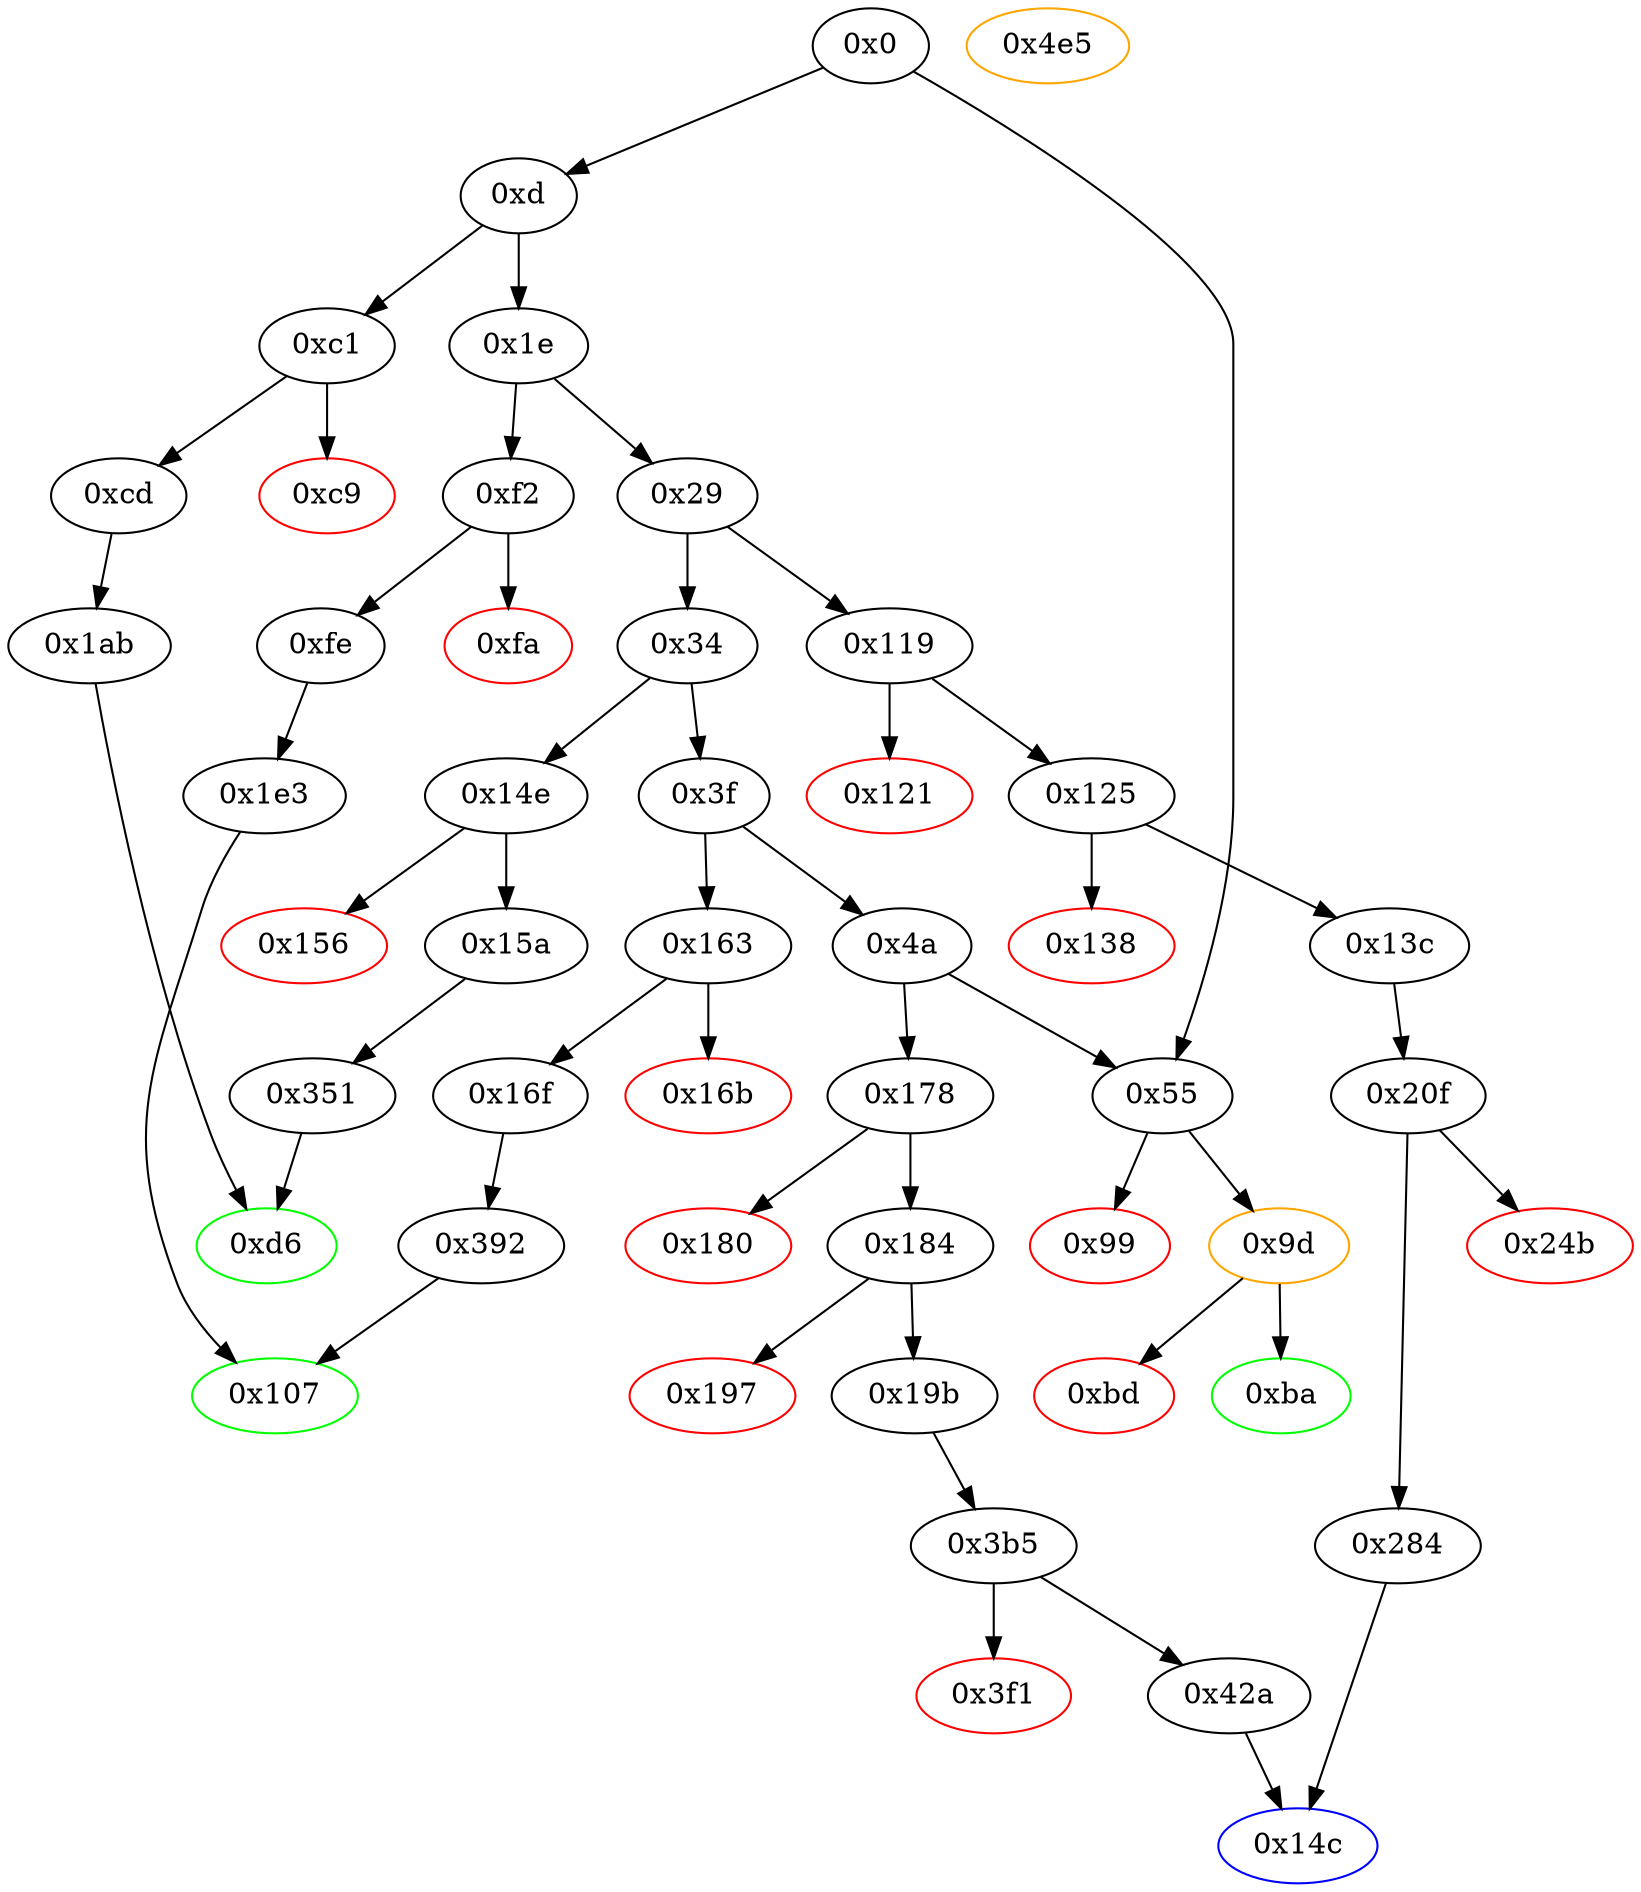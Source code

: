 strict digraph "" {
"0x4a" [fillcolor=white, id="0x4a", style=filled, tooltip="Block 0x4a\n[0x4a:0x54]\n---\nPredecessors: [0x3f]\nSuccessors: [0x55, 0x178]\n---\n0x4a DUP1\n0x4b PUSH4 0xdc58a72b\n0x50 EQ\n0x51 PUSH2 0x178\n0x54 JUMPI\n---\n0x4b: V25 = 0xdc58a72b\n0x50: V26 = EQ 0xdc58a72b V9\n0x51: V27 = 0x178\n0x54: JUMPI 0x178 V26\n---\nEntry stack: [V9]\nStack pops: 1\nStack additions: [S0]\nExit stack: [V9]\n\nDef sites:\nV9: {0xd.0x12}\n"];
"0xba" [color=green, fillcolor=white, id="0xba", style=filled, tooltip="Block 0xba\n[0xba:0xbc]\n---\nPredecessors: [0x9d]\nSuccessors: []\n---\n0xba DUP1\n0xbb DUP4\n0xbc RETURN\n---\n0xbc: RETURN V51 V58\n---\nEntry stack: [V9, V47, V51, V57, V58]\nStack pops: 3\nStack additions: [S2, S1, S0]\nExit stack: [V9, V47, V51, V57, V58]\n\nDef sites:\nV9: {0xd.0x12}\nV47: {0x55.0x93}\nV51: {0x9d.0xa0}\nV57: {0x9d.0xad}\nV58: {0x9d.0xae}\n"];
"0x16b" [color=red, fillcolor=white, id="0x16b", style=filled, tooltip="Block 0x16b\n[0x16b:0x16e]\n---\nPredecessors: [0x163]\nSuccessors: []\n---\n0x16b PUSH1 0x0\n0x16d DUP1\n0x16e REVERT\n---\n0x16b: V122 = 0x0\n0x16e: REVERT 0x0 0x0\n---\nEntry stack: [V9, V119]\nStack pops: 0\nStack additions: []\nExit stack: [V9, V119]\n\nDef sites:\nV9: {0xd.0x12}\nV119: {0x163.0x164}\n"];
"0x178" [fillcolor=white, id="0x178", style=filled, tooltip="Block 0x178\n[0x178:0x17f]\n---\nPredecessors: [0x4a]\nSuccessors: [0x180, 0x184]\n---\n0x178 JUMPDEST\n0x179 CALLVALUE\n0x17a DUP1\n0x17b ISZERO\n0x17c PUSH2 0x184\n0x17f JUMPI\n---\n0x178: JUMPDEST \n0x179: V125 = CALLVALUE\n0x17b: V126 = ISZERO V125\n0x17c: V127 = 0x184\n0x17f: JUMPI 0x184 V126\n---\nEntry stack: [V9]\nStack pops: 0\nStack additions: [V125]\nExit stack: [V9, V125]\n\nDef sites:\nV9: {0xd.0x12}\n"];
"0xbd" [color=red, fillcolor=white, id="0xbd", style=filled, tooltip="Block 0xbd\n[0xbd:0xc0]\n---\nPredecessors: [0x9d]\nSuccessors: []\n---\n0xbd JUMPDEST\n0xbe DUP1\n0xbf DUP4\n0xc0 REVERT\n---\n0xbd: JUMPDEST \n0xc0: REVERT V51 V58\n---\nEntry stack: [V9, V47, V51, V57, V58]\nStack pops: 3\nStack additions: [S2, S1, S0]\nExit stack: [V9, V47, V51, V57, V58]\n\nDef sites:\nV9: {0xd.0x12}\nV47: {0x55.0x93}\nV51: {0x9d.0xa0}\nV57: {0x9d.0xad}\nV58: {0x9d.0xae}\n"];
"0x138" [color=red, fillcolor=white, id="0x138", style=filled, tooltip="Block 0x138\n[0x138:0x13b]\n---\nPredecessors: [0x125]\nSuccessors: []\n---\n0x138 PUSH1 0x0\n0x13a DUP1\n0x13b REVERT\n---\n0x138: V104 = 0x0\n0x13b: REVERT 0x0 0x0\n---\nEntry stack: [V9, 0x14c, 0x4, V99]\nStack pops: 0\nStack additions: []\nExit stack: [V9, 0x14c, 0x4, V99]\n\nDef sites:\nV9: {0xd.0x12}\n0x14c: {0x125.0x127}\n0x4: {0x125.0x12a}\nV99: {0x125.0x12e}\n"];
"0x34" [fillcolor=white, id="0x34", style=filled, tooltip="Block 0x34\n[0x34:0x3e]\n---\nPredecessors: [0x29]\nSuccessors: [0x3f, 0x14e]\n---\n0x34 DUP1\n0x35 PUSH4 0x5c60da1b\n0x3a EQ\n0x3b PUSH2 0x14e\n0x3e JUMPI\n---\n0x35: V19 = 0x5c60da1b\n0x3a: V20 = EQ 0x5c60da1b V9\n0x3b: V21 = 0x14e\n0x3e: JUMPI 0x14e V20\n---\nEntry stack: [V9]\nStack pops: 1\nStack additions: [S0]\nExit stack: [V9]\n\nDef sites:\nV9: {0xd.0x12}\n"];
"0x99" [color=red, fillcolor=white, id="0x99", style=filled, tooltip="Block 0x99\n[0x99:0x9c]\n---\nPredecessors: [0x55]\nSuccessors: []\n---\n0x99 PUSH1 0x0\n0x9b DUP1\n0x9c REVERT\n---\n0x99: V49 = 0x0\n0x9c: REVERT 0x0 0x0\n---\nEntry stack: [V9, V47]\nStack pops: 0\nStack additions: []\nExit stack: [V9, V47]\n\nDef sites:\nV9: {0xd.0x12}\nV47: {0x55.0x93}\n"];
"0x119" [fillcolor=white, id="0x119", style=filled, tooltip="Block 0x119\n[0x119:0x120]\n---\nPredecessors: [0x29]\nSuccessors: [0x121, 0x125]\n---\n0x119 JUMPDEST\n0x11a CALLVALUE\n0x11b DUP1\n0x11c ISZERO\n0x11d PUSH2 0x125\n0x120 JUMPI\n---\n0x119: JUMPDEST \n0x11a: V92 = CALLVALUE\n0x11c: V93 = ISZERO V92\n0x11d: V94 = 0x125\n0x120: JUMPI 0x125 V93\n---\nEntry stack: [V9]\nStack pops: 0\nStack additions: [V92]\nExit stack: [V9, V92]\n\nDef sites:\nV9: {0xd.0x12}\n"];
"0xc9" [color=red, fillcolor=white, id="0xc9", style=filled, tooltip="Block 0xc9\n[0xc9:0xcc]\n---\nPredecessors: [0xc1]\nSuccessors: []\n---\n0xc9 PUSH1 0x0\n0xcb DUP1\n0xcc REVERT\n---\n0xc9: V65 = 0x0\n0xcc: REVERT 0x0 0x0\n---\nEntry stack: [V9, V62]\nStack pops: 0\nStack additions: []\nExit stack: [V9, V62]\n\nDef sites:\nV9: {0xd.0x12}\nV62: {0xc1.0xc2}\n"];
"0x13c" [fillcolor=white, id="0x13c", style=filled, tooltip="Block 0x13c\n[0x13c:0x14b]\n---\nPredecessors: [0x125]\nSuccessors: [0x20f]\n---\n0x13c JUMPDEST\n0x13d POP\n0x13e CALLDATALOAD\n0x13f PUSH1 0x1\n0x141 PUSH1 0x1\n0x143 PUSH1 0xa0\n0x145 SHL\n0x146 SUB\n0x147 AND\n0x148 PUSH2 0x20f\n0x14b JUMP\n---\n0x13c: JUMPDEST \n0x13e: V105 = CALLDATALOAD 0x4\n0x13f: V106 = 0x1\n0x141: V107 = 0x1\n0x143: V108 = 0xa0\n0x145: V109 = SHL 0xa0 0x1\n0x146: V110 = SUB 0x10000000000000000000000000000000000000000 0x1\n0x147: V111 = AND 0xffffffffffffffffffffffffffffffffffffffff V105\n0x148: V112 = 0x20f\n0x14b: JUMP 0x20f\n---\nEntry stack: [V9, 0x14c, 0x4, V99]\nStack pops: 2\nStack additions: [V111]\nExit stack: [V9, 0x14c, V111]\n\nDef sites:\nV9: {0xd.0x12}\n0x14c: {0x125.0x127}\n0x4: {0x125.0x12a}\nV99: {0x125.0x12e}\n"];
"0x163" [fillcolor=white, id="0x163", style=filled, tooltip="Block 0x163\n[0x163:0x16a]\n---\nPredecessors: [0x3f]\nSuccessors: [0x16b, 0x16f]\n---\n0x163 JUMPDEST\n0x164 CALLVALUE\n0x165 DUP1\n0x166 ISZERO\n0x167 PUSH2 0x16f\n0x16a JUMPI\n---\n0x163: JUMPDEST \n0x164: V119 = CALLVALUE\n0x166: V120 = ISZERO V119\n0x167: V121 = 0x16f\n0x16a: JUMPI 0x16f V120\n---\nEntry stack: [V9]\nStack pops: 0\nStack additions: [V119]\nExit stack: [V9, V119]\n\nDef sites:\nV9: {0xd.0x12}\n"];
"0x16f" [fillcolor=white, id="0x16f", style=filled, tooltip="Block 0x16f\n[0x16f:0x177]\n---\nPredecessors: [0x163]\nSuccessors: [0x392]\n---\n0x16f JUMPDEST\n0x170 POP\n0x171 PUSH2 0x107\n0x174 PUSH2 0x392\n0x177 JUMP\n---\n0x16f: JUMPDEST \n0x171: V123 = 0x107\n0x174: V124 = 0x392\n0x177: JUMP 0x392\n---\nEntry stack: [V9, V119]\nStack pops: 1\nStack additions: [0x107]\nExit stack: [V9, 0x107]\n\nDef sites:\nV9: {0xd.0x12}\nV119: {0x163.0x164}\n"];
"0x197" [color=red, fillcolor=white, id="0x197", style=filled, tooltip="Block 0x197\n[0x197:0x19a]\n---\nPredecessors: [0x184]\nSuccessors: []\n---\n0x197 PUSH1 0x0\n0x199 DUP1\n0x19a REVERT\n---\n0x197: V137 = 0x0\n0x19a: REVERT 0x0 0x0\n---\nEntry stack: [V9, 0x14c, 0x4, V132]\nStack pops: 0\nStack additions: []\nExit stack: [V9, 0x14c, 0x4, V132]\n\nDef sites:\nV9: {0xd.0x12}\n0x14c: {0x184.0x186}\n0x4: {0x184.0x189}\nV132: {0x184.0x18d}\n"];
"0x4e5" [color=orange, fillcolor=white, id="0x4e5", style=filled, tooltip="Block 0x4e5\n[0x4e5:0x519]\n---\nPredecessors: []\nSuccessors: []\n---\n0x4e5 INVALID\n0x4e6 LOG2\n0x4e7 PUSH6 0x627a7a723158\n0x4ee SHA3\n0x4ef SWAP5\n0x4f0 MISSING 0xb2\n0x4f1 DIFFICULTY\n0x4f2 MISSING 0xf5\n0x4f3 MISSING 0xb1\n0x4f4 MISSING 0xdb\n0x4f5 CREATE\n0x4f6 MISSING 0x4b\n0x4f7 MISSING 0x2b\n0x4f8 SWAP5\n0x4f9 MISSING 0xbd\n0x4fa MISSING 0xe8\n0x4fb SELFDESTRUCT\n0x4fc STATICCALL\n0x4fd SWAP10\n0x4fe PUSH4 0x7d2dfbe0\n0x503 SGT\n0x504 MISSING 0xd5\n0x505 MISSING 0xaa\n0x506 MSIZE\n0x507 MISSING 0xb6\n0x508 BLOCKHASH\n0x509 MISSING 0xbf\n0x50a MISSING 0xb6\n0x50b CALLCODE\n0x50c SWAP7\n0x50d GT\n0x50e MISSING 0xe0\n0x50f PUSH5 0x736f6c6343\n0x515 STOP\n0x516 SDIV\n0x517 SIGNEXTEND\n0x518 STOP\n0x519 ORIGIN\n---\n0x4e5: INVALID \n0x4e6: LOG S0 S1 S2 S3\n0x4e7: V400 = 0x627a7a723158\n0x4ee: V401 = SHA3 0x627a7a723158 S4\n0x4f0: MISSING 0xb2\n0x4f1: V402 = DIFFICULTY\n0x4f2: MISSING 0xf5\n0x4f3: MISSING 0xb1\n0x4f4: MISSING 0xdb\n0x4f5: V403 = CREATE S0 S1 S2\n0x4f6: MISSING 0x4b\n0x4f7: MISSING 0x2b\n0x4f9: MISSING 0xbd\n0x4fa: MISSING 0xe8\n0x4fb: SELFDESTRUCT S0\n0x4fc: V404 = STATICCALL S0 S1 S2 S3 S4 S5\n0x4fe: V405 = 0x7d2dfbe0\n0x503: V406 = SGT 0x7d2dfbe0 S15\n0x504: MISSING 0xd5\n0x505: MISSING 0xaa\n0x506: V407 = MSIZE\n0x507: MISSING 0xb6\n0x508: V408 = BLOCKHASH S0\n0x509: MISSING 0xbf\n0x50a: MISSING 0xb6\n0x50b: V409 = CALLCODE S0 S1 S2 S3 S4 S5 S6\n0x50d: V410 = GT S13 S7\n0x50e: MISSING 0xe0\n0x50f: V411 = 0x736f6c6343\n0x515: STOP \n0x516: V412 = SDIV S0 S1\n0x517: V413 = SIGNEXTEND V412 S2\n0x518: STOP \n0x519: V414 = ORIGIN\n---\nEntry stack: []\nStack pops: 0\nStack additions: [S9, S5, S6, S7, S8, V401, V402, V403, S5, S1, S2, S3, S4, S0, V406, S6, S7, S8, S9, S10, S11, S12, S13, S14, V404, V407, V408, V410, S8, S9, S10, S11, S12, V409, 0x736f6c6343, V413, V414]\nExit stack: []\n\nDef sites:\n"];
"0x351" [fillcolor=white, id="0x351", style=filled, tooltip="Block 0x351\n[0x351:0x391]\n---\nPredecessors: [0x15a]\nSuccessors: [0xd6]\n---\n0x351 JUMPDEST\n0x352 PUSH1 0x40\n0x354 DUP1\n0x355 MLOAD\n0x356 PUSH20 0x383937bc3c96b4b6b83632b6b2b73a30ba34b7b7\n0x36b PUSH1 0x61\n0x36d SHL\n0x36e DUP2\n0x36f MSTORE\n0x370 DUP2\n0x371 MLOAD\n0x372 SWAP1\n0x373 DUP2\n0x374 SWAP1\n0x375 SUB\n0x376 PUSH1 0x14\n0x378 ADD\n0x379 SWAP1\n0x37a SHA3\n0x37b PUSH1 0x0\n0x37d SWAP1\n0x37e DUP2\n0x37f MSTORE\n0x380 PUSH1 0x20\n0x382 DUP2\n0x383 SWAP1\n0x384 MSTORE\n0x385 SHA3\n0x386 SLOAD\n0x387 PUSH1 0x1\n0x389 PUSH1 0x1\n0x38b PUSH1 0xa0\n0x38d SHL\n0x38e SUB\n0x38f AND\n0x390 SWAP1\n0x391 JUMP\n---\n0x351: JUMPDEST \n0x352: V273 = 0x40\n0x355: V274 = M[0x40]\n0x356: V275 = 0x383937bc3c96b4b6b83632b6b2b73a30ba34b7b7\n0x36b: V276 = 0x61\n0x36d: V277 = SHL 0x61 0x383937bc3c96b4b6b83632b6b2b73a30ba34b7b7\n0x36f: M[V274] = 0x70726f78792d696d706c656d656e746174696f6e000000000000000000000000\n0x371: V278 = M[0x40]\n0x375: V279 = SUB V274 V278\n0x376: V280 = 0x14\n0x378: V281 = ADD 0x14 V279\n0x37a: V282 = SHA3 V278 V281\n0x37b: V283 = 0x0\n0x37f: M[0x0] = V282\n0x380: V284 = 0x20\n0x384: M[0x20] = 0x0\n0x385: V285 = SHA3 0x0 0x40\n0x386: V286 = S[V285]\n0x387: V287 = 0x1\n0x389: V288 = 0x1\n0x38b: V289 = 0xa0\n0x38d: V290 = SHL 0xa0 0x1\n0x38e: V291 = SUB 0x10000000000000000000000000000000000000000 0x1\n0x38f: V292 = AND 0xffffffffffffffffffffffffffffffffffffffff V286\n0x391: JUMP 0xd6\n---\nEntry stack: [V9, 0xd6]\nStack pops: 1\nStack additions: [V292]\nExit stack: [V9, V292]\n\nDef sites:\nV9: {0xd.0x12}\n0xd6: {0x15a.0x15c}\n"];
"0x3f" [fillcolor=white, id="0x3f", style=filled, tooltip="Block 0x3f\n[0x3f:0x49]\n---\nPredecessors: [0x34]\nSuccessors: [0x4a, 0x163]\n---\n0x3f DUP1\n0x40 PUSH4 0x963949a3\n0x45 EQ\n0x46 PUSH2 0x163\n0x49 JUMPI\n---\n0x40: V22 = 0x963949a3\n0x45: V23 = EQ 0x963949a3 V9\n0x46: V24 = 0x163\n0x49: JUMPI 0x163 V23\n---\nEntry stack: [V9]\nStack pops: 1\nStack additions: [S0]\nExit stack: [V9]\n\nDef sites:\nV9: {0xd.0x12}\n"];
"0x55" [fillcolor=white, id="0x55", style=filled, tooltip="Block 0x55\n[0x55:0x98]\n---\nPredecessors: [0x0, 0x4a]\nSuccessors: [0x99, 0x9d]\n---\n0x55 JUMPDEST\n0x56 PUSH1 0x40\n0x58 DUP1\n0x59 MLOAD\n0x5a PUSH20 0x383937bc3c96b4b6b83632b6b2b73a30ba34b7b7\n0x6f PUSH1 0x61\n0x71 SHL\n0x72 DUP2\n0x73 MSTORE\n0x74 DUP2\n0x75 MLOAD\n0x76 SWAP1\n0x77 DUP2\n0x78 SWAP1\n0x79 SUB\n0x7a PUSH1 0x14\n0x7c ADD\n0x7d SWAP1\n0x7e SHA3\n0x7f PUSH1 0x0\n0x81 SWAP1\n0x82 DUP2\n0x83 MSTORE\n0x84 PUSH1 0x20\n0x86 DUP2\n0x87 SWAP1\n0x88 MSTORE\n0x89 SHA3\n0x8a SLOAD\n0x8b PUSH1 0x1\n0x8d PUSH1 0x1\n0x8f PUSH1 0xa0\n0x91 SHL\n0x92 SUB\n0x93 AND\n0x94 DUP1\n0x95 PUSH2 0x9d\n0x98 JUMPI\n---\n0x55: JUMPDEST \n0x56: V28 = 0x40\n0x59: V29 = M[0x40]\n0x5a: V30 = 0x383937bc3c96b4b6b83632b6b2b73a30ba34b7b7\n0x6f: V31 = 0x61\n0x71: V32 = SHL 0x61 0x383937bc3c96b4b6b83632b6b2b73a30ba34b7b7\n0x73: M[V29] = 0x70726f78792d696d706c656d656e746174696f6e000000000000000000000000\n0x75: V33 = M[0x40]\n0x79: V34 = SUB V29 V33\n0x7a: V35 = 0x14\n0x7c: V36 = ADD 0x14 V34\n0x7e: V37 = SHA3 V33 V36\n0x7f: V38 = 0x0\n0x83: M[0x0] = V37\n0x84: V39 = 0x20\n0x88: M[0x20] = 0x0\n0x89: V40 = SHA3 0x0 0x40\n0x8a: V41 = S[V40]\n0x8b: V42 = 0x1\n0x8d: V43 = 0x1\n0x8f: V44 = 0xa0\n0x91: V45 = SHL 0xa0 0x1\n0x92: V46 = SUB 0x10000000000000000000000000000000000000000 0x1\n0x93: V47 = AND 0xffffffffffffffffffffffffffffffffffffffff V41\n0x95: V48 = 0x9d\n0x98: JUMPI 0x9d V47\n---\nEntry stack: [V9]\nStack pops: 0\nStack additions: [V47]\nExit stack: [V9, V47]\n\nDef sites:\nV9: {0xd.0x12}\n"];
"0xd" [fillcolor=white, id="0xd", style=filled, tooltip="Block 0xd\n[0xd:0x1d]\n---\nPredecessors: [0x0]\nSuccessors: [0x1e, 0xc1]\n---\n0xd PUSH1 0x0\n0xf CALLDATALOAD\n0x10 PUSH1 0xe0\n0x12 SHR\n0x13 DUP1\n0x14 PUSH4 0x25313a2\n0x19 EQ\n0x1a PUSH2 0xc1\n0x1d JUMPI\n---\n0xd: V6 = 0x0\n0xf: V7 = CALLDATALOAD 0x0\n0x10: V8 = 0xe0\n0x12: V9 = SHR 0xe0 V7\n0x14: V10 = 0x25313a2\n0x19: V11 = EQ 0x25313a2 V9\n0x1a: V12 = 0xc1\n0x1d: JUMPI 0xc1 V11\n---\nEntry stack: []\nStack pops: 0\nStack additions: [V9]\nExit stack: [V9]\n\nDef sites:\n"];
"0x3f1" [color=red, fillcolor=white, id="0x3f1", style=filled, tooltip="Block 0x3f1\n[0x3f1:0x429]\n---\nPredecessors: [0x3b5]\nSuccessors: []\n---\n0x3f1 PUSH1 0x40\n0x3f3 DUP1\n0x3f4 MLOAD\n0x3f5 PUSH3 0x461bcd\n0x3f9 PUSH1 0xe5\n0x3fb SHL\n0x3fc DUP2\n0x3fd MSTORE\n0x3fe PUSH1 0x20\n0x400 PUSH1 0x4\n0x402 DUP3\n0x403 ADD\n0x404 MSTORE\n0x405 PUSH1 0xa\n0x407 PUSH1 0x24\n0x409 DUP3\n0x40a ADD\n0x40b MSTORE\n0x40c PUSH10 0x37b7363c9037bbb732b9\n0x417 PUSH1 0xb1\n0x419 SHL\n0x41a PUSH1 0x44\n0x41c DUP3\n0x41d ADD\n0x41e MSTORE\n0x41f SWAP1\n0x420 MLOAD\n0x421 SWAP1\n0x422 DUP2\n0x423 SWAP1\n0x424 SUB\n0x425 PUSH1 0x64\n0x427 ADD\n0x428 SWAP1\n0x429 REVERT\n---\n0x3f1: V326 = 0x40\n0x3f4: V327 = M[0x40]\n0x3f5: V328 = 0x461bcd\n0x3f9: V329 = 0xe5\n0x3fb: V330 = SHL 0xe5 0x461bcd\n0x3fd: M[V327] = 0x8c379a000000000000000000000000000000000000000000000000000000000\n0x3fe: V331 = 0x20\n0x400: V332 = 0x4\n0x403: V333 = ADD V327 0x4\n0x404: M[V333] = 0x20\n0x405: V334 = 0xa\n0x407: V335 = 0x24\n0x40a: V336 = ADD V327 0x24\n0x40b: M[V336] = 0xa\n0x40c: V337 = 0x37b7363c9037bbb732b9\n0x417: V338 = 0xb1\n0x419: V339 = SHL 0xb1 0x37b7363c9037bbb732b9\n0x41a: V340 = 0x44\n0x41d: V341 = ADD V327 0x44\n0x41e: M[V341] = 0x6f6e6c79206f776e657200000000000000000000000000000000000000000000\n0x420: V342 = M[0x40]\n0x424: V343 = SUB V327 V342\n0x425: V344 = 0x64\n0x427: V345 = ADD 0x64 V343\n0x429: REVERT V342 V345\n---\nEntry stack: [V9, 0x14c, V144]\nStack pops: 0\nStack additions: []\nExit stack: [V9, 0x14c, V144]\n\nDef sites:\nV9: {0xd.0x12}\n0x14c: {0x184.0x186}\nV144: {0x19b.0x1a6}\n"];
"0x29" [fillcolor=white, id="0x29", style=filled, tooltip="Block 0x29\n[0x29:0x33]\n---\nPredecessors: [0x1e]\nSuccessors: [0x34, 0x119]\n---\n0x29 DUP1\n0x2a PUSH4 0x2dad6829\n0x2f EQ\n0x30 PUSH2 0x119\n0x33 JUMPI\n---\n0x2a: V16 = 0x2dad6829\n0x2f: V17 = EQ 0x2dad6829 V9\n0x30: V18 = 0x119\n0x33: JUMPI 0x119 V17\n---\nEntry stack: [V9]\nStack pops: 1\nStack additions: [S0]\nExit stack: [V9]\n\nDef sites:\nV9: {0xd.0x12}\n"];
"0x9d" [color=orange, fillcolor=white, id="0x9d", style=filled, tooltip="Block 0x9d\n[0x9d:0xb9]\n---\nPredecessors: [0x55]\nSuccessors: [0xba, 0xbd]\n---\n0x9d JUMPDEST\n0x9e PUSH1 0x40\n0xa0 MLOAD\n0xa1 CALLDATASIZE\n0xa2 PUSH1 0x0\n0xa4 DUP3\n0xa5 CALLDATACOPY\n0xa6 PUSH1 0x0\n0xa8 DUP1\n0xa9 CALLDATASIZE\n0xaa DUP4\n0xab DUP6\n0xac GAS\n0xad DELEGATECALL\n0xae RETURNDATASIZE\n0xaf DUP1\n0xb0 PUSH1 0x0\n0xb2 DUP5\n0xb3 RETURNDATACOPY\n0xb4 DUP2\n0xb5 ISZERO\n0xb6 PUSH2 0xbd\n0xb9 JUMPI\n---\n0x9d: JUMPDEST \n0x9e: V50 = 0x40\n0xa0: V51 = M[0x40]\n0xa1: V52 = CALLDATASIZE\n0xa2: V53 = 0x0\n0xa5: CALLDATACOPY V51 0x0 V52\n0xa6: V54 = 0x0\n0xa9: V55 = CALLDATASIZE\n0xac: V56 = GAS\n0xad: V57 = DELEGATECALL V56 V47 V51 V55 0x0 0x0\n0xae: V58 = RETURNDATASIZE\n0xb0: V59 = 0x0\n0xb3: RETURNDATACOPY V51 0x0 V58\n0xb5: V60 = ISZERO V57\n0xb6: V61 = 0xbd\n0xb9: JUMPI 0xbd V60\n---\nEntry stack: [V9, V47]\nStack pops: 1\nStack additions: [S0, V51, V57, V58]\nExit stack: [V9, V47, V51, V57, V58]\n\nDef sites:\nV9: {0xd.0x12}\nV47: {0x55.0x93}\n"];
"0x24b" [color=red, fillcolor=white, id="0x24b", style=filled, tooltip="Block 0x24b\n[0x24b:0x283]\n---\nPredecessors: [0x20f]\nSuccessors: []\n---\n0x24b PUSH1 0x40\n0x24d DUP1\n0x24e MLOAD\n0x24f PUSH3 0x461bcd\n0x253 PUSH1 0xe5\n0x255 SHL\n0x256 DUP2\n0x257 MSTORE\n0x258 PUSH1 0x20\n0x25a PUSH1 0x4\n0x25c DUP3\n0x25d ADD\n0x25e MSTORE\n0x25f PUSH1 0xa\n0x261 PUSH1 0x24\n0x263 DUP3\n0x264 ADD\n0x265 MSTORE\n0x266 PUSH10 0x37b7363c9037bbb732b9\n0x271 PUSH1 0xb1\n0x273 SHL\n0x274 PUSH1 0x44\n0x276 DUP3\n0x277 ADD\n0x278 MSTORE\n0x279 SWAP1\n0x27a MLOAD\n0x27b SWAP1\n0x27c DUP2\n0x27d SWAP1\n0x27e SUB\n0x27f PUSH1 0x64\n0x281 ADD\n0x282 SWAP1\n0x283 REVERT\n---\n0x24b: V199 = 0x40\n0x24e: V200 = M[0x40]\n0x24f: V201 = 0x461bcd\n0x253: V202 = 0xe5\n0x255: V203 = SHL 0xe5 0x461bcd\n0x257: M[V200] = 0x8c379a000000000000000000000000000000000000000000000000000000000\n0x258: V204 = 0x20\n0x25a: V205 = 0x4\n0x25d: V206 = ADD V200 0x4\n0x25e: M[V206] = 0x20\n0x25f: V207 = 0xa\n0x261: V208 = 0x24\n0x264: V209 = ADD V200 0x24\n0x265: M[V209] = 0xa\n0x266: V210 = 0x37b7363c9037bbb732b9\n0x271: V211 = 0xb1\n0x273: V212 = SHL 0xb1 0x37b7363c9037bbb732b9\n0x274: V213 = 0x44\n0x277: V214 = ADD V200 0x44\n0x278: M[V214] = 0x6f6e6c79206f776e657200000000000000000000000000000000000000000000\n0x27a: V215 = M[0x40]\n0x27e: V216 = SUB V200 V215\n0x27f: V217 = 0x64\n0x281: V218 = ADD 0x64 V216\n0x283: REVERT V215 V218\n---\nEntry stack: [V9, 0x14c, V111]\nStack pops: 0\nStack additions: []\nExit stack: [V9, 0x14c, V111]\n\nDef sites:\nV9: {0xd.0x12}\n0x14c: {0x125.0x127}\nV111: {0x13c.0x147}\n"];
"0x1e" [fillcolor=white, id="0x1e", style=filled, tooltip="Block 0x1e\n[0x1e:0x28]\n---\nPredecessors: [0xd]\nSuccessors: [0x29, 0xf2]\n---\n0x1e DUP1\n0x1f PUSH4 0x86fc0c7\n0x24 EQ\n0x25 PUSH2 0xf2\n0x28 JUMPI\n---\n0x1f: V13 = 0x86fc0c7\n0x24: V14 = EQ 0x86fc0c7 V9\n0x25: V15 = 0xf2\n0x28: JUMPI 0xf2 V14\n---\nEntry stack: [V9]\nStack pops: 1\nStack additions: [S0]\nExit stack: [V9]\n\nDef sites:\nV9: {0xd.0x12}\n"];
"0x42a" [fillcolor=white, id="0x42a", style=filled, tooltip="Block 0x42a\n[0x42a:0x4e4]\n---\nPredecessors: [0x3b5]\nSuccessors: [0x14c]\n---\n0x42a JUMPDEST\n0x42b PUSH1 0x40\n0x42d DUP1\n0x42e MLOAD\n0x42f PUSH11 0x383937bc3c96b7bbb732b9\n0x43b PUSH1 0xa9\n0x43d SHL\n0x43e DUP2\n0x43f MSTORE\n0x440 DUP2\n0x441 MLOAD\n0x442 SWAP1\n0x443 DUP2\n0x444 SWAP1\n0x445 SUB\n0x446 PUSH1 0xb\n0x448 ADD\n0x449 DUP2\n0x44a SHA3\n0x44b PUSH1 0x0\n0x44d SWAP1\n0x44e DUP2\n0x44f MSTORE\n0x450 PUSH1 0x20\n0x452 DUP2\n0x453 DUP2\n0x454 MSTORE\n0x455 SWAP1\n0x456 DUP4\n0x457 SWAP1\n0x458 SHA3\n0x459 SLOAD\n0x45a PUSH1 0x1\n0x45c PUSH1 0x1\n0x45e PUSH1 0xa0\n0x460 SHL\n0x461 SUB\n0x462 SWAP1\n0x463 DUP2\n0x464 AND\n0x465 DUP4\n0x466 MSTORE\n0x467 DUP5\n0x468 AND\n0x469 SWAP1\n0x46a DUP3\n0x46b ADD\n0x46c MSTORE\n0x46d DUP2\n0x46e MLOAD\n0x46f PUSH32 0xa2334936acd72d33d58f49f4f8f5fcc7b2d94cab47a95257d2035a5487b940b9\n0x490 SWAP3\n0x491 SWAP2\n0x492 DUP2\n0x493 SWAP1\n0x494 SUB\n0x495 SWAP1\n0x496 SWAP2\n0x497 ADD\n0x498 SWAP1\n0x499 LOG1\n0x49a PUSH1 0x40\n0x49c DUP1\n0x49d MLOAD\n0x49e PUSH11 0x383937bc3c96b7bbb732b9\n0x4aa PUSH1 0xa9\n0x4ac SHL\n0x4ad DUP2\n0x4ae MSTORE\n0x4af DUP2\n0x4b0 MLOAD\n0x4b1 SWAP1\n0x4b2 DUP2\n0x4b3 SWAP1\n0x4b4 SUB\n0x4b5 PUSH1 0xb\n0x4b7 ADD\n0x4b8 SWAP1\n0x4b9 SHA3\n0x4ba PUSH1 0x0\n0x4bc SWAP1\n0x4bd DUP2\n0x4be MSTORE\n0x4bf PUSH1 0x20\n0x4c1 DUP2\n0x4c2 SWAP1\n0x4c3 MSTORE\n0x4c4 SHA3\n0x4c5 DUP1\n0x4c6 SLOAD\n0x4c7 PUSH1 0x1\n0x4c9 PUSH1 0x1\n0x4cb PUSH1 0xa0\n0x4cd SHL\n0x4ce SUB\n0x4cf SWAP1\n0x4d0 SWAP3\n0x4d1 AND\n0x4d2 PUSH1 0x1\n0x4d4 PUSH1 0x1\n0x4d6 PUSH1 0xa0\n0x4d8 SHL\n0x4d9 SUB\n0x4da NOT\n0x4db SWAP1\n0x4dc SWAP3\n0x4dd AND\n0x4de SWAP2\n0x4df SWAP1\n0x4e0 SWAP2\n0x4e1 OR\n0x4e2 SWAP1\n0x4e3 SSTORE\n0x4e4 JUMP\n---\n0x42a: JUMPDEST \n0x42b: V346 = 0x40\n0x42e: V347 = M[0x40]\n0x42f: V348 = 0x383937bc3c96b7bbb732b9\n0x43b: V349 = 0xa9\n0x43d: V350 = SHL 0xa9 0x383937bc3c96b7bbb732b9\n0x43f: M[V347] = 0x70726f78792d6f776e6572000000000000000000000000000000000000000000\n0x441: V351 = M[0x40]\n0x445: V352 = SUB V347 V351\n0x446: V353 = 0xb\n0x448: V354 = ADD 0xb V352\n0x44a: V355 = SHA3 V351 V354\n0x44b: V356 = 0x0\n0x44f: M[0x0] = V355\n0x450: V357 = 0x20\n0x454: M[0x20] = 0x0\n0x458: V358 = SHA3 0x0 0x40\n0x459: V359 = S[V358]\n0x45a: V360 = 0x1\n0x45c: V361 = 0x1\n0x45e: V362 = 0xa0\n0x460: V363 = SHL 0xa0 0x1\n0x461: V364 = SUB 0x10000000000000000000000000000000000000000 0x1\n0x464: V365 = AND 0xffffffffffffffffffffffffffffffffffffffff V359\n0x466: M[V351] = V365\n0x468: V366 = AND V144 0xffffffffffffffffffffffffffffffffffffffff\n0x46b: V367 = ADD V351 0x20\n0x46c: M[V367] = V366\n0x46e: V368 = M[0x40]\n0x46f: V369 = 0xa2334936acd72d33d58f49f4f8f5fcc7b2d94cab47a95257d2035a5487b940b9\n0x494: V370 = SUB V351 V368\n0x497: V371 = ADD 0x40 V370\n0x499: LOG V368 V371 0xa2334936acd72d33d58f49f4f8f5fcc7b2d94cab47a95257d2035a5487b940b9\n0x49a: V372 = 0x40\n0x49d: V373 = M[0x40]\n0x49e: V374 = 0x383937bc3c96b7bbb732b9\n0x4aa: V375 = 0xa9\n0x4ac: V376 = SHL 0xa9 0x383937bc3c96b7bbb732b9\n0x4ae: M[V373] = 0x70726f78792d6f776e6572000000000000000000000000000000000000000000\n0x4b0: V377 = M[0x40]\n0x4b4: V378 = SUB V373 V377\n0x4b5: V379 = 0xb\n0x4b7: V380 = ADD 0xb V378\n0x4b9: V381 = SHA3 V377 V380\n0x4ba: V382 = 0x0\n0x4be: M[0x0] = V381\n0x4bf: V383 = 0x20\n0x4c3: M[0x20] = 0x0\n0x4c4: V384 = SHA3 0x0 0x40\n0x4c6: V385 = S[V384]\n0x4c7: V386 = 0x1\n0x4c9: V387 = 0x1\n0x4cb: V388 = 0xa0\n0x4cd: V389 = SHL 0xa0 0x1\n0x4ce: V390 = SUB 0x10000000000000000000000000000000000000000 0x1\n0x4d1: V391 = AND V144 0xffffffffffffffffffffffffffffffffffffffff\n0x4d2: V392 = 0x1\n0x4d4: V393 = 0x1\n0x4d6: V394 = 0xa0\n0x4d8: V395 = SHL 0xa0 0x1\n0x4d9: V396 = SUB 0x10000000000000000000000000000000000000000 0x1\n0x4da: V397 = NOT 0xffffffffffffffffffffffffffffffffffffffff\n0x4dd: V398 = AND V385 0xffffffffffffffffffffffff0000000000000000000000000000000000000000\n0x4e1: V399 = OR V398 V391\n0x4e3: S[V384] = V399\n0x4e4: JUMP 0x14c\n---\nEntry stack: [V9, 0x14c, V144]\nStack pops: 2\nStack additions: []\nExit stack: [V9]\n\nDef sites:\nV9: {0xd.0x12}\n0x14c: {0x184.0x186}\nV144: {0x19b.0x1a6}\n"];
"0x284" [fillcolor=white, id="0x284", style=filled, tooltip="Block 0x284\n[0x284:0x350]\n---\nPredecessors: [0x20f]\nSuccessors: [0x14c]\n---\n0x284 JUMPDEST\n0x285 PUSH1 0x40\n0x287 DUP1\n0x288 MLOAD\n0x289 PUSH20 0x383937bc3c96b4b6b83632b6b2b73a30ba34b7b7\n0x29e PUSH1 0x61\n0x2a0 SHL\n0x2a1 DUP2\n0x2a2 MSTORE\n0x2a3 DUP2\n0x2a4 MLOAD\n0x2a5 SWAP1\n0x2a6 DUP2\n0x2a7 SWAP1\n0x2a8 SUB\n0x2a9 PUSH1 0x14\n0x2ab ADD\n0x2ac DUP2\n0x2ad SHA3\n0x2ae PUSH1 0x0\n0x2b0 SWAP1\n0x2b1 DUP2\n0x2b2 MSTORE\n0x2b3 PUSH1 0x20\n0x2b5 DUP2\n0x2b6 DUP2\n0x2b7 MSTORE\n0x2b8 SWAP1\n0x2b9 DUP4\n0x2ba SWAP1\n0x2bb SHA3\n0x2bc SLOAD\n0x2bd PUSH1 0x1\n0x2bf PUSH1 0x1\n0x2c1 PUSH1 0xa0\n0x2c3 SHL\n0x2c4 SUB\n0x2c5 SWAP1\n0x2c6 DUP2\n0x2c7 AND\n0x2c8 DUP4\n0x2c9 MSTORE\n0x2ca DUP5\n0x2cb AND\n0x2cc SWAP1\n0x2cd DUP3\n0x2ce ADD\n0x2cf MSTORE\n0x2d0 DUP2\n0x2d1 MLOAD\n0x2d2 PUSH32 0x5d4faae880458b7c846ea51569112327b616c62124db6641a25bdc959a8e7e73\n0x2f3 SWAP3\n0x2f4 SWAP2\n0x2f5 DUP2\n0x2f6 SWAP1\n0x2f7 SUB\n0x2f8 SWAP1\n0x2f9 SWAP2\n0x2fa ADD\n0x2fb SWAP1\n0x2fc LOG1\n0x2fd PUSH1 0x40\n0x2ff DUP1\n0x300 MLOAD\n0x301 PUSH20 0x383937bc3c96b4b6b83632b6b2b73a30ba34b7b7\n0x316 PUSH1 0x61\n0x318 SHL\n0x319 DUP2\n0x31a MSTORE\n0x31b DUP2\n0x31c MLOAD\n0x31d SWAP1\n0x31e DUP2\n0x31f SWAP1\n0x320 SUB\n0x321 PUSH1 0x14\n0x323 ADD\n0x324 SWAP1\n0x325 SHA3\n0x326 PUSH1 0x0\n0x328 SWAP1\n0x329 DUP2\n0x32a MSTORE\n0x32b PUSH1 0x20\n0x32d DUP2\n0x32e SWAP1\n0x32f MSTORE\n0x330 SHA3\n0x331 DUP1\n0x332 SLOAD\n0x333 PUSH1 0x1\n0x335 PUSH1 0x1\n0x337 PUSH1 0xa0\n0x339 SHL\n0x33a SUB\n0x33b SWAP1\n0x33c SWAP3\n0x33d AND\n0x33e PUSH1 0x1\n0x340 PUSH1 0x1\n0x342 PUSH1 0xa0\n0x344 SHL\n0x345 SUB\n0x346 NOT\n0x347 SWAP1\n0x348 SWAP3\n0x349 AND\n0x34a SWAP2\n0x34b SWAP1\n0x34c SWAP2\n0x34d OR\n0x34e SWAP1\n0x34f SSTORE\n0x350 JUMP\n---\n0x284: JUMPDEST \n0x285: V219 = 0x40\n0x288: V220 = M[0x40]\n0x289: V221 = 0x383937bc3c96b4b6b83632b6b2b73a30ba34b7b7\n0x29e: V222 = 0x61\n0x2a0: V223 = SHL 0x61 0x383937bc3c96b4b6b83632b6b2b73a30ba34b7b7\n0x2a2: M[V220] = 0x70726f78792d696d706c656d656e746174696f6e000000000000000000000000\n0x2a4: V224 = M[0x40]\n0x2a8: V225 = SUB V220 V224\n0x2a9: V226 = 0x14\n0x2ab: V227 = ADD 0x14 V225\n0x2ad: V228 = SHA3 V224 V227\n0x2ae: V229 = 0x0\n0x2b2: M[0x0] = V228\n0x2b3: V230 = 0x20\n0x2b7: M[0x20] = 0x0\n0x2bb: V231 = SHA3 0x0 0x40\n0x2bc: V232 = S[V231]\n0x2bd: V233 = 0x1\n0x2bf: V234 = 0x1\n0x2c1: V235 = 0xa0\n0x2c3: V236 = SHL 0xa0 0x1\n0x2c4: V237 = SUB 0x10000000000000000000000000000000000000000 0x1\n0x2c7: V238 = AND 0xffffffffffffffffffffffffffffffffffffffff V232\n0x2c9: M[V224] = V238\n0x2cb: V239 = AND V111 0xffffffffffffffffffffffffffffffffffffffff\n0x2ce: V240 = ADD V224 0x20\n0x2cf: M[V240] = V239\n0x2d1: V241 = M[0x40]\n0x2d2: V242 = 0x5d4faae880458b7c846ea51569112327b616c62124db6641a25bdc959a8e7e73\n0x2f7: V243 = SUB V224 V241\n0x2fa: V244 = ADD 0x40 V243\n0x2fc: LOG V241 V244 0x5d4faae880458b7c846ea51569112327b616c62124db6641a25bdc959a8e7e73\n0x2fd: V245 = 0x40\n0x300: V246 = M[0x40]\n0x301: V247 = 0x383937bc3c96b4b6b83632b6b2b73a30ba34b7b7\n0x316: V248 = 0x61\n0x318: V249 = SHL 0x61 0x383937bc3c96b4b6b83632b6b2b73a30ba34b7b7\n0x31a: M[V246] = 0x70726f78792d696d706c656d656e746174696f6e000000000000000000000000\n0x31c: V250 = M[0x40]\n0x320: V251 = SUB V246 V250\n0x321: V252 = 0x14\n0x323: V253 = ADD 0x14 V251\n0x325: V254 = SHA3 V250 V253\n0x326: V255 = 0x0\n0x32a: M[0x0] = V254\n0x32b: V256 = 0x20\n0x32f: M[0x20] = 0x0\n0x330: V257 = SHA3 0x0 0x40\n0x332: V258 = S[V257]\n0x333: V259 = 0x1\n0x335: V260 = 0x1\n0x337: V261 = 0xa0\n0x339: V262 = SHL 0xa0 0x1\n0x33a: V263 = SUB 0x10000000000000000000000000000000000000000 0x1\n0x33d: V264 = AND V111 0xffffffffffffffffffffffffffffffffffffffff\n0x33e: V265 = 0x1\n0x340: V266 = 0x1\n0x342: V267 = 0xa0\n0x344: V268 = SHL 0xa0 0x1\n0x345: V269 = SUB 0x10000000000000000000000000000000000000000 0x1\n0x346: V270 = NOT 0xffffffffffffffffffffffffffffffffffffffff\n0x349: V271 = AND V258 0xffffffffffffffffffffffff0000000000000000000000000000000000000000\n0x34d: V272 = OR V271 V264\n0x34f: S[V257] = V272\n0x350: JUMP 0x14c\n---\nEntry stack: [V9, 0x14c, V111]\nStack pops: 2\nStack additions: []\nExit stack: [V9]\n\nDef sites:\nV9: {0xd.0x12}\n0x14c: {0x125.0x127}\nV111: {0x13c.0x147}\n"];
"0x20f" [fillcolor=white, id="0x20f", style=filled, tooltip="Block 0x20f\n[0x20f:0x24a]\n---\nPredecessors: [0x13c]\nSuccessors: [0x24b, 0x284]\n---\n0x20f JUMPDEST\n0x210 PUSH1 0x40\n0x212 DUP1\n0x213 MLOAD\n0x214 PUSH11 0x383937bc3c96b7bbb732b9\n0x220 PUSH1 0xa9\n0x222 SHL\n0x223 DUP2\n0x224 MSTORE\n0x225 DUP2\n0x226 MLOAD\n0x227 SWAP1\n0x228 DUP2\n0x229 SWAP1\n0x22a SUB\n0x22b PUSH1 0xb\n0x22d ADD\n0x22e SWAP1\n0x22f SHA3\n0x230 PUSH1 0x0\n0x232 SWAP1\n0x233 DUP2\n0x234 MSTORE\n0x235 PUSH1 0x20\n0x237 DUP2\n0x238 SWAP1\n0x239 MSTORE\n0x23a SHA3\n0x23b SLOAD\n0x23c PUSH1 0x1\n0x23e PUSH1 0x1\n0x240 PUSH1 0xa0\n0x242 SHL\n0x243 SUB\n0x244 AND\n0x245 CALLER\n0x246 EQ\n0x247 PUSH2 0x284\n0x24a JUMPI\n---\n0x20f: JUMPDEST \n0x210: V176 = 0x40\n0x213: V177 = M[0x40]\n0x214: V178 = 0x383937bc3c96b7bbb732b9\n0x220: V179 = 0xa9\n0x222: V180 = SHL 0xa9 0x383937bc3c96b7bbb732b9\n0x224: M[V177] = 0x70726f78792d6f776e6572000000000000000000000000000000000000000000\n0x226: V181 = M[0x40]\n0x22a: V182 = SUB V177 V181\n0x22b: V183 = 0xb\n0x22d: V184 = ADD 0xb V182\n0x22f: V185 = SHA3 V181 V184\n0x230: V186 = 0x0\n0x234: M[0x0] = V185\n0x235: V187 = 0x20\n0x239: M[0x20] = 0x0\n0x23a: V188 = SHA3 0x0 0x40\n0x23b: V189 = S[V188]\n0x23c: V190 = 0x1\n0x23e: V191 = 0x1\n0x240: V192 = 0xa0\n0x242: V193 = SHL 0xa0 0x1\n0x243: V194 = SUB 0x10000000000000000000000000000000000000000 0x1\n0x244: V195 = AND 0xffffffffffffffffffffffffffffffffffffffff V189\n0x245: V196 = CALLER\n0x246: V197 = EQ V196 V195\n0x247: V198 = 0x284\n0x24a: JUMPI 0x284 V197\n---\nEntry stack: [V9, 0x14c, V111]\nStack pops: 0\nStack additions: []\nExit stack: [V9, 0x14c, V111]\n\nDef sites:\nV9: {0xd.0x12}\n0x14c: {0x125.0x127}\nV111: {0x13c.0x147}\n"];
"0x1e3" [fillcolor=white, id="0x1e3", style=filled, tooltip="Block 0x1e3\n[0x1e3:0x20e]\n---\nPredecessors: [0xfe]\nSuccessors: [0x107]\n---\n0x1e3 JUMPDEST\n0x1e4 PUSH1 0x40\n0x1e6 DUP1\n0x1e7 MLOAD\n0x1e8 PUSH20 0x383937bc3c96b4b6b83632b6b2b73a30ba34b7b7\n0x1fd PUSH1 0x61\n0x1ff SHL\n0x200 DUP2\n0x201 MSTORE\n0x202 SWAP1\n0x203 MLOAD\n0x204 SWAP1\n0x205 DUP2\n0x206 SWAP1\n0x207 SUB\n0x208 PUSH1 0x14\n0x20a ADD\n0x20b SWAP1\n0x20c SHA3\n0x20d DUP2\n0x20e JUMP\n---\n0x1e3: JUMPDEST \n0x1e4: V166 = 0x40\n0x1e7: V167 = M[0x40]\n0x1e8: V168 = 0x383937bc3c96b4b6b83632b6b2b73a30ba34b7b7\n0x1fd: V169 = 0x61\n0x1ff: V170 = SHL 0x61 0x383937bc3c96b4b6b83632b6b2b73a30ba34b7b7\n0x201: M[V167] = 0x70726f78792d696d706c656d656e746174696f6e000000000000000000000000\n0x203: V171 = M[0x40]\n0x207: V172 = SUB V167 V171\n0x208: V173 = 0x14\n0x20a: V174 = ADD 0x14 V172\n0x20c: V175 = SHA3 V171 V174\n0x20e: JUMP 0x107\n---\nEntry stack: [V9, 0x107]\nStack pops: 1\nStack additions: [S0, V175]\nExit stack: [V9, 0x107, V175]\n\nDef sites:\nV9: {0xd.0x12}\n0x107: {0xfe.0x100}\n"];
"0xfa" [color=red, fillcolor=white, id="0xfa", style=filled, tooltip="Block 0xfa\n[0xfa:0xfd]\n---\nPredecessors: [0xf2]\nSuccessors: []\n---\n0xfa PUSH1 0x0\n0xfc DUP1\n0xfd REVERT\n---\n0xfa: V83 = 0x0\n0xfd: REVERT 0x0 0x0\n---\nEntry stack: [V9, V80]\nStack pops: 0\nStack additions: []\nExit stack: [V9, V80]\n\nDef sites:\nV9: {0xd.0x12}\nV80: {0xf2.0xf3}\n"];
"0x184" [fillcolor=white, id="0x184", style=filled, tooltip="Block 0x184\n[0x184:0x196]\n---\nPredecessors: [0x178]\nSuccessors: [0x197, 0x19b]\n---\n0x184 JUMPDEST\n0x185 POP\n0x186 PUSH2 0x14c\n0x189 PUSH1 0x4\n0x18b DUP1\n0x18c CALLDATASIZE\n0x18d SUB\n0x18e PUSH1 0x20\n0x190 DUP2\n0x191 LT\n0x192 ISZERO\n0x193 PUSH2 0x19b\n0x196 JUMPI\n---\n0x184: JUMPDEST \n0x186: V129 = 0x14c\n0x189: V130 = 0x4\n0x18c: V131 = CALLDATASIZE\n0x18d: V132 = SUB V131 0x4\n0x18e: V133 = 0x20\n0x191: V134 = LT V132 0x20\n0x192: V135 = ISZERO V134\n0x193: V136 = 0x19b\n0x196: JUMPI 0x19b V135\n---\nEntry stack: [V9, V125]\nStack pops: 1\nStack additions: [0x14c, 0x4, V132]\nExit stack: [V9, 0x14c, 0x4, V132]\n\nDef sites:\nV9: {0xd.0x12}\nV125: {0x178.0x179}\n"];
"0x1ab" [fillcolor=white, id="0x1ab", style=filled, tooltip="Block 0x1ab\n[0x1ab:0x1e2]\n---\nPredecessors: [0xcd]\nSuccessors: [0xd6]\n---\n0x1ab JUMPDEST\n0x1ac PUSH1 0x40\n0x1ae DUP1\n0x1af MLOAD\n0x1b0 PUSH11 0x383937bc3c96b7bbb732b9\n0x1bc PUSH1 0xa9\n0x1be SHL\n0x1bf DUP2\n0x1c0 MSTORE\n0x1c1 DUP2\n0x1c2 MLOAD\n0x1c3 SWAP1\n0x1c4 DUP2\n0x1c5 SWAP1\n0x1c6 SUB\n0x1c7 PUSH1 0xb\n0x1c9 ADD\n0x1ca SWAP1\n0x1cb SHA3\n0x1cc PUSH1 0x0\n0x1ce SWAP1\n0x1cf DUP2\n0x1d0 MSTORE\n0x1d1 PUSH1 0x20\n0x1d3 DUP2\n0x1d4 SWAP1\n0x1d5 MSTORE\n0x1d6 SHA3\n0x1d7 SLOAD\n0x1d8 PUSH1 0x1\n0x1da PUSH1 0x1\n0x1dc PUSH1 0xa0\n0x1de SHL\n0x1df SUB\n0x1e0 AND\n0x1e1 SWAP1\n0x1e2 JUMP\n---\n0x1ab: JUMPDEST \n0x1ac: V146 = 0x40\n0x1af: V147 = M[0x40]\n0x1b0: V148 = 0x383937bc3c96b7bbb732b9\n0x1bc: V149 = 0xa9\n0x1be: V150 = SHL 0xa9 0x383937bc3c96b7bbb732b9\n0x1c0: M[V147] = 0x70726f78792d6f776e6572000000000000000000000000000000000000000000\n0x1c2: V151 = M[0x40]\n0x1c6: V152 = SUB V147 V151\n0x1c7: V153 = 0xb\n0x1c9: V154 = ADD 0xb V152\n0x1cb: V155 = SHA3 V151 V154\n0x1cc: V156 = 0x0\n0x1d0: M[0x0] = V155\n0x1d1: V157 = 0x20\n0x1d5: M[0x20] = 0x0\n0x1d6: V158 = SHA3 0x0 0x40\n0x1d7: V159 = S[V158]\n0x1d8: V160 = 0x1\n0x1da: V161 = 0x1\n0x1dc: V162 = 0xa0\n0x1de: V163 = SHL 0xa0 0x1\n0x1df: V164 = SUB 0x10000000000000000000000000000000000000000 0x1\n0x1e0: V165 = AND 0xffffffffffffffffffffffffffffffffffffffff V159\n0x1e2: JUMP 0xd6\n---\nEntry stack: [V9, 0xd6]\nStack pops: 1\nStack additions: [V165]\nExit stack: [V9, V165]\n\nDef sites:\nV9: {0xd.0x12}\n0xd6: {0xcd.0xcf}\n"];
"0x15a" [fillcolor=white, id="0x15a", style=filled, tooltip="Block 0x15a\n[0x15a:0x162]\n---\nPredecessors: [0x14e]\nSuccessors: [0x351]\n---\n0x15a JUMPDEST\n0x15b POP\n0x15c PUSH2 0xd6\n0x15f PUSH2 0x351\n0x162 JUMP\n---\n0x15a: JUMPDEST \n0x15c: V117 = 0xd6\n0x15f: V118 = 0x351\n0x162: JUMP 0x351\n---\nEntry stack: [V9, V113]\nStack pops: 1\nStack additions: [0xd6]\nExit stack: [V9, 0xd6]\n\nDef sites:\nV9: {0xd.0x12}\nV113: {0x14e.0x14f}\n"];
"0x125" [fillcolor=white, id="0x125", style=filled, tooltip="Block 0x125\n[0x125:0x137]\n---\nPredecessors: [0x119]\nSuccessors: [0x138, 0x13c]\n---\n0x125 JUMPDEST\n0x126 POP\n0x127 PUSH2 0x14c\n0x12a PUSH1 0x4\n0x12c DUP1\n0x12d CALLDATASIZE\n0x12e SUB\n0x12f PUSH1 0x20\n0x131 DUP2\n0x132 LT\n0x133 ISZERO\n0x134 PUSH2 0x13c\n0x137 JUMPI\n---\n0x125: JUMPDEST \n0x127: V96 = 0x14c\n0x12a: V97 = 0x4\n0x12d: V98 = CALLDATASIZE\n0x12e: V99 = SUB V98 0x4\n0x12f: V100 = 0x20\n0x132: V101 = LT V99 0x20\n0x133: V102 = ISZERO V101\n0x134: V103 = 0x13c\n0x137: JUMPI 0x13c V102\n---\nEntry stack: [V9, V92]\nStack pops: 1\nStack additions: [0x14c, 0x4, V99]\nExit stack: [V9, 0x14c, 0x4, V99]\n\nDef sites:\nV9: {0xd.0x12}\nV92: {0x119.0x11a}\n"];
"0x3b5" [fillcolor=white, id="0x3b5", style=filled, tooltip="Block 0x3b5\n[0x3b5:0x3f0]\n---\nPredecessors: [0x19b]\nSuccessors: [0x3f1, 0x42a]\n---\n0x3b5 JUMPDEST\n0x3b6 PUSH1 0x40\n0x3b8 DUP1\n0x3b9 MLOAD\n0x3ba PUSH11 0x383937bc3c96b7bbb732b9\n0x3c6 PUSH1 0xa9\n0x3c8 SHL\n0x3c9 DUP2\n0x3ca MSTORE\n0x3cb DUP2\n0x3cc MLOAD\n0x3cd SWAP1\n0x3ce DUP2\n0x3cf SWAP1\n0x3d0 SUB\n0x3d1 PUSH1 0xb\n0x3d3 ADD\n0x3d4 SWAP1\n0x3d5 SHA3\n0x3d6 PUSH1 0x0\n0x3d8 SWAP1\n0x3d9 DUP2\n0x3da MSTORE\n0x3db PUSH1 0x20\n0x3dd DUP2\n0x3de SWAP1\n0x3df MSTORE\n0x3e0 SHA3\n0x3e1 SLOAD\n0x3e2 PUSH1 0x1\n0x3e4 PUSH1 0x1\n0x3e6 PUSH1 0xa0\n0x3e8 SHL\n0x3e9 SUB\n0x3ea AND\n0x3eb CALLER\n0x3ec EQ\n0x3ed PUSH2 0x42a\n0x3f0 JUMPI\n---\n0x3b5: JUMPDEST \n0x3b6: V303 = 0x40\n0x3b9: V304 = M[0x40]\n0x3ba: V305 = 0x383937bc3c96b7bbb732b9\n0x3c6: V306 = 0xa9\n0x3c8: V307 = SHL 0xa9 0x383937bc3c96b7bbb732b9\n0x3ca: M[V304] = 0x70726f78792d6f776e6572000000000000000000000000000000000000000000\n0x3cc: V308 = M[0x40]\n0x3d0: V309 = SUB V304 V308\n0x3d1: V310 = 0xb\n0x3d3: V311 = ADD 0xb V309\n0x3d5: V312 = SHA3 V308 V311\n0x3d6: V313 = 0x0\n0x3da: M[0x0] = V312\n0x3db: V314 = 0x20\n0x3df: M[0x20] = 0x0\n0x3e0: V315 = SHA3 0x0 0x40\n0x3e1: V316 = S[V315]\n0x3e2: V317 = 0x1\n0x3e4: V318 = 0x1\n0x3e6: V319 = 0xa0\n0x3e8: V320 = SHL 0xa0 0x1\n0x3e9: V321 = SUB 0x10000000000000000000000000000000000000000 0x1\n0x3ea: V322 = AND 0xffffffffffffffffffffffffffffffffffffffff V316\n0x3eb: V323 = CALLER\n0x3ec: V324 = EQ V323 V322\n0x3ed: V325 = 0x42a\n0x3f0: JUMPI 0x42a V324\n---\nEntry stack: [V9, 0x14c, V144]\nStack pops: 0\nStack additions: []\nExit stack: [V9, 0x14c, V144]\n\nDef sites:\nV9: {0xd.0x12}\n0x14c: {0x184.0x186}\nV144: {0x19b.0x1a6}\n"];
"0xc1" [fillcolor=white, id="0xc1", style=filled, tooltip="Block 0xc1\n[0xc1:0xc8]\n---\nPredecessors: [0xd]\nSuccessors: [0xc9, 0xcd]\n---\n0xc1 JUMPDEST\n0xc2 CALLVALUE\n0xc3 DUP1\n0xc4 ISZERO\n0xc5 PUSH2 0xcd\n0xc8 JUMPI\n---\n0xc1: JUMPDEST \n0xc2: V62 = CALLVALUE\n0xc4: V63 = ISZERO V62\n0xc5: V64 = 0xcd\n0xc8: JUMPI 0xcd V63\n---\nEntry stack: [V9]\nStack pops: 0\nStack additions: [V62]\nExit stack: [V9, V62]\n\nDef sites:\nV9: {0xd.0x12}\n"];
"0x180" [color=red, fillcolor=white, id="0x180", style=filled, tooltip="Block 0x180\n[0x180:0x183]\n---\nPredecessors: [0x178]\nSuccessors: []\n---\n0x180 PUSH1 0x0\n0x182 DUP1\n0x183 REVERT\n---\n0x180: V128 = 0x0\n0x183: REVERT 0x0 0x0\n---\nEntry stack: [V9, V125]\nStack pops: 0\nStack additions: []\nExit stack: [V9, V125]\n\nDef sites:\nV9: {0xd.0x12}\nV125: {0x178.0x179}\n"];
"0x14e" [fillcolor=white, id="0x14e", style=filled, tooltip="Block 0x14e\n[0x14e:0x155]\n---\nPredecessors: [0x34]\nSuccessors: [0x156, 0x15a]\n---\n0x14e JUMPDEST\n0x14f CALLVALUE\n0x150 DUP1\n0x151 ISZERO\n0x152 PUSH2 0x15a\n0x155 JUMPI\n---\n0x14e: JUMPDEST \n0x14f: V113 = CALLVALUE\n0x151: V114 = ISZERO V113\n0x152: V115 = 0x15a\n0x155: JUMPI 0x15a V114\n---\nEntry stack: [V9]\nStack pops: 0\nStack additions: [V113]\nExit stack: [V9, V113]\n\nDef sites:\nV9: {0xd.0x12}\n"];
"0x14c" [color=blue, fillcolor=white, id="0x14c", style=filled, tooltip="Block 0x14c\n[0x14c:0x14d]\n---\nPredecessors: [0x284, 0x42a]\nSuccessors: []\n---\n0x14c JUMPDEST\n0x14d STOP\n---\n0x14c: JUMPDEST \n0x14d: STOP \n---\nEntry stack: [V9]\nStack pops: 0\nStack additions: []\nExit stack: [V9]\n\nDef sites:\nV9: {0xd.0x12}\n"];
"0x107" [color=green, fillcolor=white, id="0x107", style=filled, tooltip="Block 0x107\n[0x107:0x118]\n---\nPredecessors: [0x1e3, 0x392]\nSuccessors: []\n---\n0x107 JUMPDEST\n0x108 PUSH1 0x40\n0x10a DUP1\n0x10b MLOAD\n0x10c SWAP2\n0x10d DUP3\n0x10e MSTORE\n0x10f MLOAD\n0x110 SWAP1\n0x111 DUP2\n0x112 SWAP1\n0x113 SUB\n0x114 PUSH1 0x20\n0x116 ADD\n0x117 SWAP1\n0x118 RETURN\n---\n0x107: JUMPDEST \n0x108: V86 = 0x40\n0x10b: V87 = M[0x40]\n0x10e: M[V87] = S0\n0x10f: V88 = M[0x40]\n0x113: V89 = SUB V87 V88\n0x114: V90 = 0x20\n0x116: V91 = ADD 0x20 V89\n0x118: RETURN V88 V91\n---\nEntry stack: [V9, 0x107, S0]\nStack pops: 1\nStack additions: []\nExit stack: [V9, 0x107]\n\nDef sites:\nV9: {0xd.0x12}\n0x107: {0x16f.0x171, 0xfe.0x100}\nS0: {0x1e3.0x20c, 0x392.0x3b2}\n"];
"0xcd" [fillcolor=white, id="0xcd", style=filled, tooltip="Block 0xcd\n[0xcd:0xd5]\n---\nPredecessors: [0xc1]\nSuccessors: [0x1ab]\n---\n0xcd JUMPDEST\n0xce POP\n0xcf PUSH2 0xd6\n0xd2 PUSH2 0x1ab\n0xd5 JUMP\n---\n0xcd: JUMPDEST \n0xcf: V66 = 0xd6\n0xd2: V67 = 0x1ab\n0xd5: JUMP 0x1ab\n---\nEntry stack: [V9, V62]\nStack pops: 1\nStack additions: [0xd6]\nExit stack: [V9, 0xd6]\n\nDef sites:\nV9: {0xd.0x12}\nV62: {0xc1.0xc2}\n"];
"0x392" [fillcolor=white, id="0x392", style=filled, tooltip="Block 0x392\n[0x392:0x3b4]\n---\nPredecessors: [0x16f]\nSuccessors: [0x107]\n---\n0x392 JUMPDEST\n0x393 PUSH1 0x40\n0x395 DUP1\n0x396 MLOAD\n0x397 PUSH11 0x383937bc3c96b7bbb732b9\n0x3a3 PUSH1 0xa9\n0x3a5 SHL\n0x3a6 DUP2\n0x3a7 MSTORE\n0x3a8 SWAP1\n0x3a9 MLOAD\n0x3aa SWAP1\n0x3ab DUP2\n0x3ac SWAP1\n0x3ad SUB\n0x3ae PUSH1 0xb\n0x3b0 ADD\n0x3b1 SWAP1\n0x3b2 SHA3\n0x3b3 DUP2\n0x3b4 JUMP\n---\n0x392: JUMPDEST \n0x393: V293 = 0x40\n0x396: V294 = M[0x40]\n0x397: V295 = 0x383937bc3c96b7bbb732b9\n0x3a3: V296 = 0xa9\n0x3a5: V297 = SHL 0xa9 0x383937bc3c96b7bbb732b9\n0x3a7: M[V294] = 0x70726f78792d6f776e6572000000000000000000000000000000000000000000\n0x3a9: V298 = M[0x40]\n0x3ad: V299 = SUB V294 V298\n0x3ae: V300 = 0xb\n0x3b0: V301 = ADD 0xb V299\n0x3b2: V302 = SHA3 V298 V301\n0x3b4: JUMP 0x107\n---\nEntry stack: [V9, 0x107]\nStack pops: 1\nStack additions: [S0, V302]\nExit stack: [V9, 0x107, V302]\n\nDef sites:\nV9: {0xd.0x12}\n0x107: {0x16f.0x171}\n"];
"0x121" [color=red, fillcolor=white, id="0x121", style=filled, tooltip="Block 0x121\n[0x121:0x124]\n---\nPredecessors: [0x119]\nSuccessors: []\n---\n0x121 PUSH1 0x0\n0x123 DUP1\n0x124 REVERT\n---\n0x121: V95 = 0x0\n0x124: REVERT 0x0 0x0\n---\nEntry stack: [V9, V92]\nStack pops: 0\nStack additions: []\nExit stack: [V9, V92]\n\nDef sites:\nV9: {0xd.0x12}\nV92: {0x119.0x11a}\n"];
"0xfe" [fillcolor=white, id="0xfe", style=filled, tooltip="Block 0xfe\n[0xfe:0x106]\n---\nPredecessors: [0xf2]\nSuccessors: [0x1e3]\n---\n0xfe JUMPDEST\n0xff POP\n0x100 PUSH2 0x107\n0x103 PUSH2 0x1e3\n0x106 JUMP\n---\n0xfe: JUMPDEST \n0x100: V84 = 0x107\n0x103: V85 = 0x1e3\n0x106: JUMP 0x1e3\n---\nEntry stack: [V9, V80]\nStack pops: 1\nStack additions: [0x107]\nExit stack: [V9, 0x107]\n\nDef sites:\nV9: {0xd.0x12}\nV80: {0xf2.0xf3}\n"];
"0x156" [color=red, fillcolor=white, id="0x156", style=filled, tooltip="Block 0x156\n[0x156:0x159]\n---\nPredecessors: [0x14e]\nSuccessors: []\n---\n0x156 PUSH1 0x0\n0x158 DUP1\n0x159 REVERT\n---\n0x156: V116 = 0x0\n0x159: REVERT 0x0 0x0\n---\nEntry stack: [V9, V113]\nStack pops: 0\nStack additions: []\nExit stack: [V9, V113]\n\nDef sites:\nV9: {0xd.0x12}\nV113: {0x14e.0x14f}\n"];
"0x19b" [fillcolor=white, id="0x19b", style=filled, tooltip="Block 0x19b\n[0x19b:0x1aa]\n---\nPredecessors: [0x184]\nSuccessors: [0x3b5]\n---\n0x19b JUMPDEST\n0x19c POP\n0x19d CALLDATALOAD\n0x19e PUSH1 0x1\n0x1a0 PUSH1 0x1\n0x1a2 PUSH1 0xa0\n0x1a4 SHL\n0x1a5 SUB\n0x1a6 AND\n0x1a7 PUSH2 0x3b5\n0x1aa JUMP\n---\n0x19b: JUMPDEST \n0x19d: V138 = CALLDATALOAD 0x4\n0x19e: V139 = 0x1\n0x1a0: V140 = 0x1\n0x1a2: V141 = 0xa0\n0x1a4: V142 = SHL 0xa0 0x1\n0x1a5: V143 = SUB 0x10000000000000000000000000000000000000000 0x1\n0x1a6: V144 = AND 0xffffffffffffffffffffffffffffffffffffffff V138\n0x1a7: V145 = 0x3b5\n0x1aa: JUMP 0x3b5\n---\nEntry stack: [V9, 0x14c, 0x4, V132]\nStack pops: 2\nStack additions: [V144]\nExit stack: [V9, 0x14c, V144]\n\nDef sites:\nV9: {0xd.0x12}\n0x14c: {0x184.0x186}\n0x4: {0x184.0x189}\nV132: {0x184.0x18d}\n"];
"0xd6" [color=green, fillcolor=white, id="0xd6", style=filled, tooltip="Block 0xd6\n[0xd6:0xf1]\n---\nPredecessors: [0x1ab, 0x351]\nSuccessors: []\n---\n0xd6 JUMPDEST\n0xd7 PUSH1 0x40\n0xd9 DUP1\n0xda MLOAD\n0xdb PUSH1 0x1\n0xdd PUSH1 0x1\n0xdf PUSH1 0xa0\n0xe1 SHL\n0xe2 SUB\n0xe3 SWAP1\n0xe4 SWAP3\n0xe5 AND\n0xe6 DUP3\n0xe7 MSTORE\n0xe8 MLOAD\n0xe9 SWAP1\n0xea DUP2\n0xeb SWAP1\n0xec SUB\n0xed PUSH1 0x20\n0xef ADD\n0xf0 SWAP1\n0xf1 RETURN\n---\n0xd6: JUMPDEST \n0xd7: V68 = 0x40\n0xda: V69 = M[0x40]\n0xdb: V70 = 0x1\n0xdd: V71 = 0x1\n0xdf: V72 = 0xa0\n0xe1: V73 = SHL 0xa0 0x1\n0xe2: V74 = SUB 0x10000000000000000000000000000000000000000 0x1\n0xe5: V75 = AND S0 0xffffffffffffffffffffffffffffffffffffffff\n0xe7: M[V69] = V75\n0xe8: V76 = M[0x40]\n0xec: V77 = SUB V69 V76\n0xed: V78 = 0x20\n0xef: V79 = ADD 0x20 V77\n0xf1: RETURN V76 V79\n---\nEntry stack: [V9, S0]\nStack pops: 1\nStack additions: []\nExit stack: [V9]\n\nDef sites:\nV9: {0xd.0x12}\nS0: {0x351.0x38f, 0x1ab.0x1e0}\n"];
"0x0" [fillcolor=white, id="0x0", style=filled, tooltip="Block 0x0\n[0x0:0xc]\n---\nPredecessors: []\nSuccessors: [0xd, 0x55]\n---\n0x0 PUSH1 0x80\n0x2 PUSH1 0x40\n0x4 MSTORE\n0x5 PUSH1 0x4\n0x7 CALLDATASIZE\n0x8 LT\n0x9 PUSH2 0x55\n0xc JUMPI\n---\n0x0: V0 = 0x80\n0x2: V1 = 0x40\n0x4: M[0x40] = 0x80\n0x5: V2 = 0x4\n0x7: V3 = CALLDATASIZE\n0x8: V4 = LT V3 0x4\n0x9: V5 = 0x55\n0xc: JUMPI 0x55 V4\n---\nEntry stack: []\nStack pops: 0\nStack additions: []\nExit stack: []\n\nDef sites:\n"];
"0xf2" [fillcolor=white, id="0xf2", style=filled, tooltip="Block 0xf2\n[0xf2:0xf9]\n---\nPredecessors: [0x1e]\nSuccessors: [0xfa, 0xfe]\n---\n0xf2 JUMPDEST\n0xf3 CALLVALUE\n0xf4 DUP1\n0xf5 ISZERO\n0xf6 PUSH2 0xfe\n0xf9 JUMPI\n---\n0xf2: JUMPDEST \n0xf3: V80 = CALLVALUE\n0xf5: V81 = ISZERO V80\n0xf6: V82 = 0xfe\n0xf9: JUMPI 0xfe V81\n---\nEntry stack: [V9]\nStack pops: 0\nStack additions: [V80]\nExit stack: [V9, V80]\n\nDef sites:\nV9: {0xd.0x12}\n"];
"0x4a" -> "0x178";
"0x4a" -> "0x55";
"0x178" -> "0x184";
"0x178" -> "0x180";
"0x34" -> "0x3f";
"0x34" -> "0x14e";
"0x119" -> "0x121";
"0x119" -> "0x125";
"0x13c" -> "0x20f";
"0x163" -> "0x16f";
"0x163" -> "0x16b";
"0x16f" -> "0x392";
"0x351" -> "0xd6";
"0x3f" -> "0x4a";
"0x3f" -> "0x163";
"0x55" -> "0x9d";
"0x55" -> "0x99";
"0xd" -> "0xc1";
"0xd" -> "0x1e";
"0x29" -> "0x119";
"0x29" -> "0x34";
"0x9d" -> "0xbd";
"0x9d" -> "0xba";
"0x1e" -> "0x29";
"0x1e" -> "0xf2";
"0x42a" -> "0x14c";
"0x284" -> "0x14c";
"0x20f" -> "0x284";
"0x20f" -> "0x24b";
"0x1e3" -> "0x107";
"0x184" -> "0x197";
"0x184" -> "0x19b";
"0x1ab" -> "0xd6";
"0x15a" -> "0x351";
"0x125" -> "0x138";
"0x125" -> "0x13c";
"0x3b5" -> "0x42a";
"0x3b5" -> "0x3f1";
"0xc1" -> "0xc9";
"0xc1" -> "0xcd";
"0x14e" -> "0x156";
"0x14e" -> "0x15a";
"0xcd" -> "0x1ab";
"0x392" -> "0x107";
"0xfe" -> "0x1e3";
"0x19b" -> "0x3b5";
"0x0" -> "0xd";
"0x0" -> "0x55";
"0xf2" -> "0xfa";
"0xf2" -> "0xfe";
}
